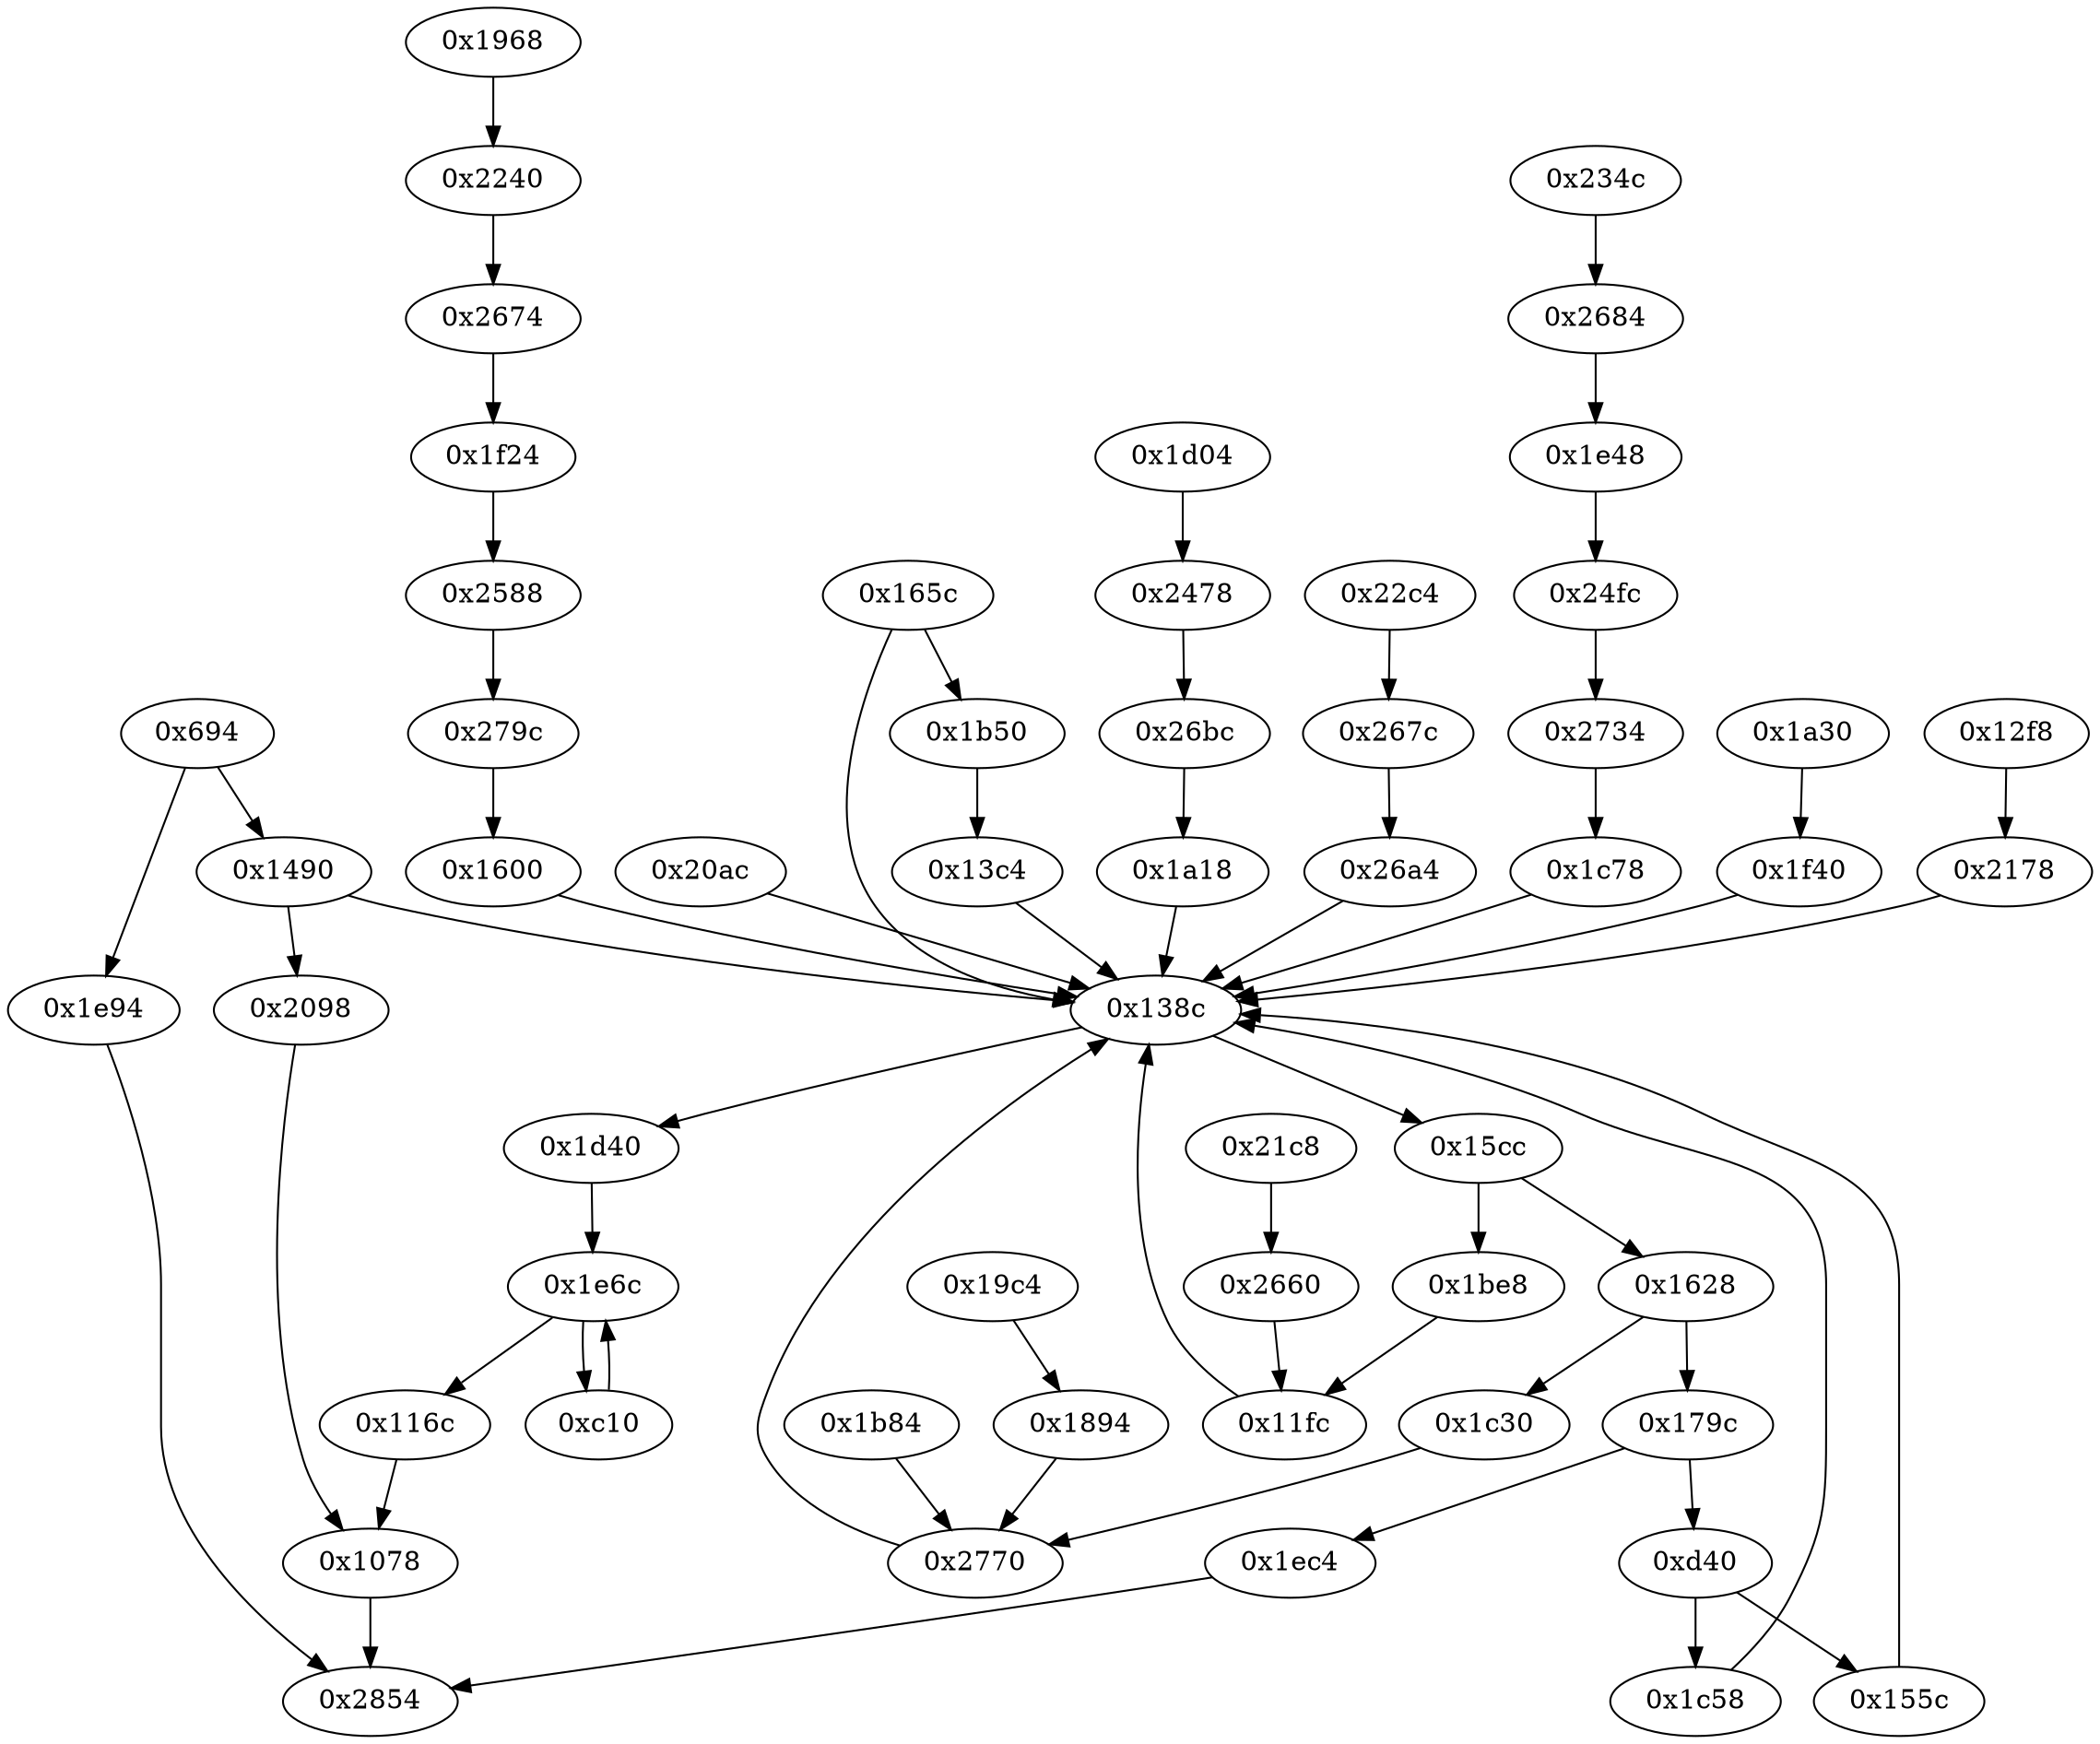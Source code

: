 strict digraph "" {
	graph ["edge"="{}",
		file="/Users/mark/Documents/deobfus-2019-ccs/ALL-CFG/basic-algorithms/romannumerals/1684_recovered.dot",
		"graph"="{u'file': u'/Users/mark/Documents/deobfus-2019-ccs/ALL-CFG/basic-algorithms/romannumerals/1684_recovered.dot'}",
		"node"="{u'opcode': u''}"
	];
	"0x1968"	 [opcode="[u'ldr', u'mov', u'b']"];
	"0x2240"	 [opcode="[u'str', u'ldr', u'cmp', u'mov', u'mov']"];
	"0x1968" -> "0x2240";
	"0xc10"	 [opcode="[u'ldr', u'ldr', u'ldr', u'ldr', u'ldr', u'mov', u'sub', u'cmp', u'sub', u'mov', u'add', u'mul', u'mov', u'mvn', u'ldr', u'orr', \
u'cmn', u'mov', u'teq', u'ldr', u'b']"];
	"0x1e6c"	 [opcode="[u'ldr', u'str', u'ldr', u'ldr', u'ldr', u'ldr', u'ldr', u'cmp', u'mov', u'b']"];
	"0xc10" -> "0x1e6c";
	"0x1a30"	 [opcode="[u'ldr', u'ldr', u'ldr', u'cmp', u'mov', u'b']"];
	"0x1f40"	 [opcode="[u'ldr', u'ldr', u'mov', u'ldr', u'strb', u'ldr', u'sub', u'add', u'add', u'mov', u'str', u'ldr', u'sub', u'add', u'add', u'strb', \
u'ldr', u'ldr', u'sub', u'sub']"];
	"0x1a30" -> "0x1f40";
	"0x1c30"	 [opcode="[u'ldr', u'ldr', u'ldr', u'cmp', u'mov', u'b']"];
	"0x2770"	 [opcode="[u'mov', u'mov', u'cmp', u'mov', u'cmp', u'mov', u'mov', u'cmp', u'mov', u'mov', u'b']"];
	"0x1c30" -> "0x2770";
	"0x12f8"	 [opcode="[u'str', u'ldr', u'cmp', u'mov', u'mov']"];
	"0x2178"	 [opcode="[u'ldr', u'add', u'rsb', u'add', u'mov', u'b']"];
	"0x12f8" -> "0x2178";
	"0x1490"	 [opcode="[u'ldr', u'mov', u'ldr', u'ldr', u'add', u'sub', u'sub', u'mul', u'mov', u'eor', u'and', u'ldr', u'mov', u'ldr', u'cmp', u'mov', \
u'teq', u'ldr', u'ldr', u'b']"];
	"0x138c"	 [opcode="[u'str', u'ldr', u'ldr', u'ldr', u'cmp', u'mov', u'b']"];
	"0x1490" -> "0x138c";
	"0x2098"	 [opcode="[u'ldr', u'bl', u'ldr', u'b']"];
	"0x1490" -> "0x2098";
	"0x21c8"	 [opcode="[u'str', u'ldr', u'cmp', u'mov', u'mov']"];
	"0x2660"	 [opcode="[u'ldr', u'ldr', u'ldr', u'ldr', u'b']"];
	"0x21c8" -> "0x2660";
	"0x19c4"	 [opcode="[u'ldr', u'ldr', u'ldr', u'ldr', u'ldr', u'mov', u'sub', u'cmp', u'sub', u'mov', u'add', u'mul', u'mov', u'mvn', u'ldr', u'orr', \
u'cmn', u'mov', u'teq', u'ldr', u'b']"];
	"0x1894"	 [opcode="[u'ldr', u'ldr', u'cmp', u'mov', u'mov', u'strb', u'ldr', u'ldr', u'rsb', u'mvn', u'mul', u'eor', u'and', u'ldr', u'ldr', u'ldr', \
u'b']"];
	"0x19c4" -> "0x1894";
	"0x179c"	 [opcode="[u'ldr', u'ldr', u'ldr', u'cmp', u'mov', u'b']"];
	"0xd40"	 [opcode="[u'ldr', u'ldr', u'ldr', u'cmp', u'mov', u'b']"];
	"0x179c" -> "0xd40";
	"0x1ec4"	 [opcode="[u'ldr', u'ldr', u'ldr', u'ldr', u'sub', u'mul', u'mvn', u'ldr', u'orr', u'mov', u'cmn', u'mov', u'ldr']"];
	"0x179c" -> "0x1ec4";
	"0x279c"	 [opcode="[u'ldr', u'mov', u'ldr', u'ldr', u'ldr', u'ldr', u'cmp', u'mov', u'add', u'sub', u'sub', u'mul', u'mvn', u'mov', u'orr', u'ldr', \
u'cmn', u'mov', u'teq', u'ldr']"];
	"0x1600"	 [opcode="[u'mov', u'mov', u'b']"];
	"0x279c" -> "0x1600";
	"0x155c"	 [opcode="[u'ldr', u'ldr', u'mov', u'ldr', u'strb', u'add', u'str', u'ldr', u'add', u'add', u'sub', u'mov', u'strb', u'ldr', u'ldr', u'sub', \
u'ldr', u'sub', u'rsb', u'mov', u'b']"];
	"0x155c" -> "0x138c";
	"0x11fc"	 [opcode="[u'ldr', u'ldr', u'smull', u'mov', u'asr', u'mov', u'add', u'b']"];
	"0x2660" -> "0x11fc";
	"0x13c4"	 [opcode="[u'ldr', u'ldr', u'mov', u'ldr', u'strb', u'ldr', u'sub', u'add', u'add', u'str', u'mov', u'strb', u'ldr', u'ldr', u'sub', u'sub', \
u'b']"];
	"0x13c4" -> "0x138c";
	"0x20ac"	 [opcode="[u'ldr', u'ldr', u'mov', u'ldr', u'strb', u'ldr', u'add', u'add', u'sub', u'str', u'ldr', u'add', u'add', u'sub', u'mov', u'strb', \
u'ldr', u'ldr', u'add', u'sub', u'b']"];
	"0x20ac" -> "0x138c";
	"0x165c"	 [opcode="[u'ldr', u'ldr', u'ldr', u'cmp', u'mov', u'b']"];
	"0x165c" -> "0x138c";
	"0x1b50"	 [opcode="[u'ldr', u'ldr', u'ldr', u'cmp', u'mov', u'b']"];
	"0x165c" -> "0x1b50";
	"0x1e94"	 [opcode="[u'mov']"];
	"0x2854"	 [opcode="[u'ldr', u'ldr', u'ldr', u'ldr', u'sub', u'ldr', u'sub', u'pop']"];
	"0x1e94" -> "0x2854";
	"0x116c"	 [opcode="[u'ldr', u'ldr', u'ldr', u'ldr', u'ldr', u'add', u'sub', u'sub', u'mul', u'mvn', u'ldr', u'orr', u'mov', u'cmn', u'mov', u'ldr', \
u'b']"];
	"0x1078"	 [opcode="[u'ldr', u'ldr', u'ldr', u'ldr', u'ldr', u'mov', u'sub', u'cmp', u'sub', u'mov', u'add', u'mul', u'mov', u'mvn', u'ldr', u'orr', \
u'cmn', u'mov', u'teq', u'ldr', u'b']"];
	"0x116c" -> "0x1078";
	"0x1b84"	 [opcode="[u'ldr', u'ldr', u'cmp', u'mov', u'mov', u'strb', u'ldr', u'ldr', u'ldr', u'add', u'sub', u'sub', u'mul', u'eor', u'and', u'ldr', \
u'ldr', u'ldr', u'b']"];
	"0x1b84" -> "0x2770";
	"0x2770" -> "0x138c";
	"0x1be8"	 [opcode="[u'ldr', u'ldr', u'ldr', u'ldr', u'mov', u'sub', u'cmp', u'mul', u'mov', u'mov', u'mvn', u'ldr', u'orr', u'cmn', u'mov', u'teq', \
u'ldr', u'b']"];
	"0x1be8" -> "0x11fc";
	"0x2588"	 [opcode="[u'str', u'ldr', u'cmp', u'mov', u'mov']"];
	"0x2588" -> "0x279c";
	"0x2674"	 [opcode="[u'ldr', u'b']"];
	"0x1f24"	 [opcode="[u'ldr', u'mov', u'b']"];
	"0x2674" -> "0x1f24";
	"0x1a18"	 [opcode="[u'ldr', u'mov', u'b']"];
	"0x1a18" -> "0x138c";
	"0x2478"	 [opcode="[u'str', u'ldr', u'cmp', u'mov', u'mov']"];
	"0x26bc"	 [opcode="[u'ldr', u'ldr', u'mov', u'add', u'mla', u'ldr', u'str', u'ldr', u'rsb', u'mvn', u'mul', u'eor', u'and', u'ldr', u'mov', u'mov', \
u'ldr', u'ldr', u'cmp', u'mov', u'teq', u'ldr']"];
	"0x2478" -> "0x26bc";
	"0x1c58"	 [opcode="[u'ldr', u'ldr', u'smull', u'mov', u'asr', u'add', u'b']"];
	"0x1c58" -> "0x138c";
	"0x26bc" -> "0x1a18";
	"0x1d40"	 [opcode="[u'ldr', u'ldr', u'ldr', u'ldr', u'mov', u'sub', u'cmp', u'mul', u'mov', u'mov', u'mvn', u'ldr', u'orr', u'cmn', u'mov', u'teq', \
u'ldr']"];
	"0x1d40" -> "0x1e6c";
	"0x26a4"	 [opcode="[u'mul', u'rsb', u'ldr']"];
	"0x26a4" -> "0x138c";
	"0x1e6c" -> "0xc10";
	"0x1e6c" -> "0x116c";
	"0x1894" -> "0x2770";
	"0x267c"	 [opcode="[u'mvn', u'b']"];
	"0x267c" -> "0x26a4";
	"0xd40" -> "0x155c";
	"0xd40" -> "0x1c58";
	"0x1628"	 [opcode="[u'ldr', u'ldr', u'ldr', u'cmp', u'mov', u'b']"];
	"0x1628" -> "0x1c30";
	"0x1628" -> "0x179c";
	"0x138c" -> "0x1d40";
	"0x15cc"	 [opcode="[u'ldr', u'ldr', u'ldr', u'cmp', u'mov', u'b']"];
	"0x138c" -> "0x15cc";
	"0x2684"	 [opcode="[u'ldr', u'ldr', u'ldr', u'ldr', u'ldr', u'ldr', u'b']"];
	"0x1e48"	 [opcode="[u'ldr', u'ldr', u'smull', u'mov', u'asr', u'add', u'b']"];
	"0x2684" -> "0x1e48";
	"0x1ec4" -> "0x2854";
	"0x234c"	 [opcode="[u'str', u'ldr', u'cmp', u'mov', u'mov']"];
	"0x234c" -> "0x2684";
	"0x24fc"	 [opcode="[u'str', u'ldr', u'cmp', u'mov', u'mov']"];
	"0x1e48" -> "0x24fc";
	"0x1c78"	 [opcode="[u'ldr', u'mov', u'b']"];
	"0x1c78" -> "0x138c";
	"0x2240" -> "0x2674";
	"0x22c4"	 [opcode="[u'str', u'ldr', u'cmp', u'mov', u'mov']"];
	"0x22c4" -> "0x267c";
	"0x1600" -> "0x138c";
	"0x2098" -> "0x1078";
	"0x11fc" -> "0x138c";
	"0x1f24" -> "0x2588";
	"0x1d04"	 [opcode="[u'ldr', u'ldr', u'smull', u'mov', u'asr', u'add', u'b']"];
	"0x1d04" -> "0x2478";
	"0x1078" -> "0x2854";
	"0x2734"	 [opcode="[u'ldr', u'add', u'ldr', u'sub', u'str', u'ldr', u'ldr', u'rsb', u'mvn', u'mul', u'eor', u'and', u'ldr', u'ldr', u'ldr']"];
	"0x2734" -> "0x1c78";
	"0x1b50" -> "0x13c4";
	"0x24fc" -> "0x2734";
	"0x1f40" -> "0x138c";
	"0x694"	 [opcode="[u'push', u'add', u'sub', u'str', u'ldr', u'str', u'mvn', u'ldr', u'ldr', u'str', u'ldr', u'ldr', u'sub', u'mul', u'mov', u'mvn', \
u'ldr', u'orr', u'cmn', u'mov', u'mov', u'ldr', u'strb', u'cmp', u'mov', u'strb', u'ldr', u'ldr', u'ldr', u'str', u'mov', u'ldr', \
u'ldr', u'str', u'ldr', u'str', u'ldr', u'str', u'ldr', u'str', u'ldr', u'str', u'ldr', u'str', u'ldr', u'str', u'ldr', u'str', \
u'ldr', u'str', u'ldr', u'str', u'ldr', u'str', u'ldr', u'str', u'ldr', u'str', u'ldr', u'str', u'ldr', u'ldr', u'str', u'ldr', \
u'str', u'ldr', u'str', u'ldr', u'str', u'ldr', u'str', u'ldr', u'str', u'ldr', u'str', u'ldr', u'str', u'ldr', u'str', u'ldr', \
u'str', u'ldr', u'str', u'ldr', u'str', u'ldr', u'ldr', u'str', u'ldr', u'str', u'ldr', u'str', u'ldr', u'ldr', u'str', u'str', \
u'ldr', u'add', u'str', u'ldr', u'add', u'str', u'ldr', u'add', u'str', u'ldr', u'add', u'str', u'ldr', u'add', u'str', u'ldr', \
u'add', u'str', u'ldr', u'add', u'str', u'ldr', u'add', u'str', u'ldr', u'add', u'str', u'ldr', u'add', u'str', u'ldr', u'add', \
u'str', u'ldr', u'add', u'str', u'ldr', u'add', u'str', u'ldr', u'add', u'str', u'ldr', u'add', u'str', u'ldr', u'add', u'str', \
u'ldr', u'add', u'str', u'ldr', u'add', u'str', u'ldr', u'add', u'str', u'ldr', u'add', u'str', u'ldr', u'add', u'str', u'ldr', \
u'add', u'str', u'ldr', u'add', u'str', u'ldr', u'add', u'str', u'ldr', u'add', u'str', u'ldr', u'add', u'str', u'ldr', u'add', \
u'str', u'ldr', u'add', u'str', u'mvn', u'sub', u'str', u'ldr', u'add', u'str', u'ldr', u'add', u'str', u'ldr', u'add', u'str', \
u'ldr', u'add', u'str', u'ldr', u'add', u'str', u'ldr', u'add', u'str', u'ldr', u'add', u'str', u'ldr', u'add', u'str', u'ldr', \
u'add', u'str', u'ldr', u'add', u'str', u'ldr', u'add', u'str', u'ldr', u'add', u'str', u'ldr', u'add', u'str', u'str', u'str', \
u'b']"];
	"0x694" -> "0x1490";
	"0x694" -> "0x1e94";
	"0x2178" -> "0x138c";
	"0x15cc" -> "0x1be8";
	"0x15cc" -> "0x1628";
}

